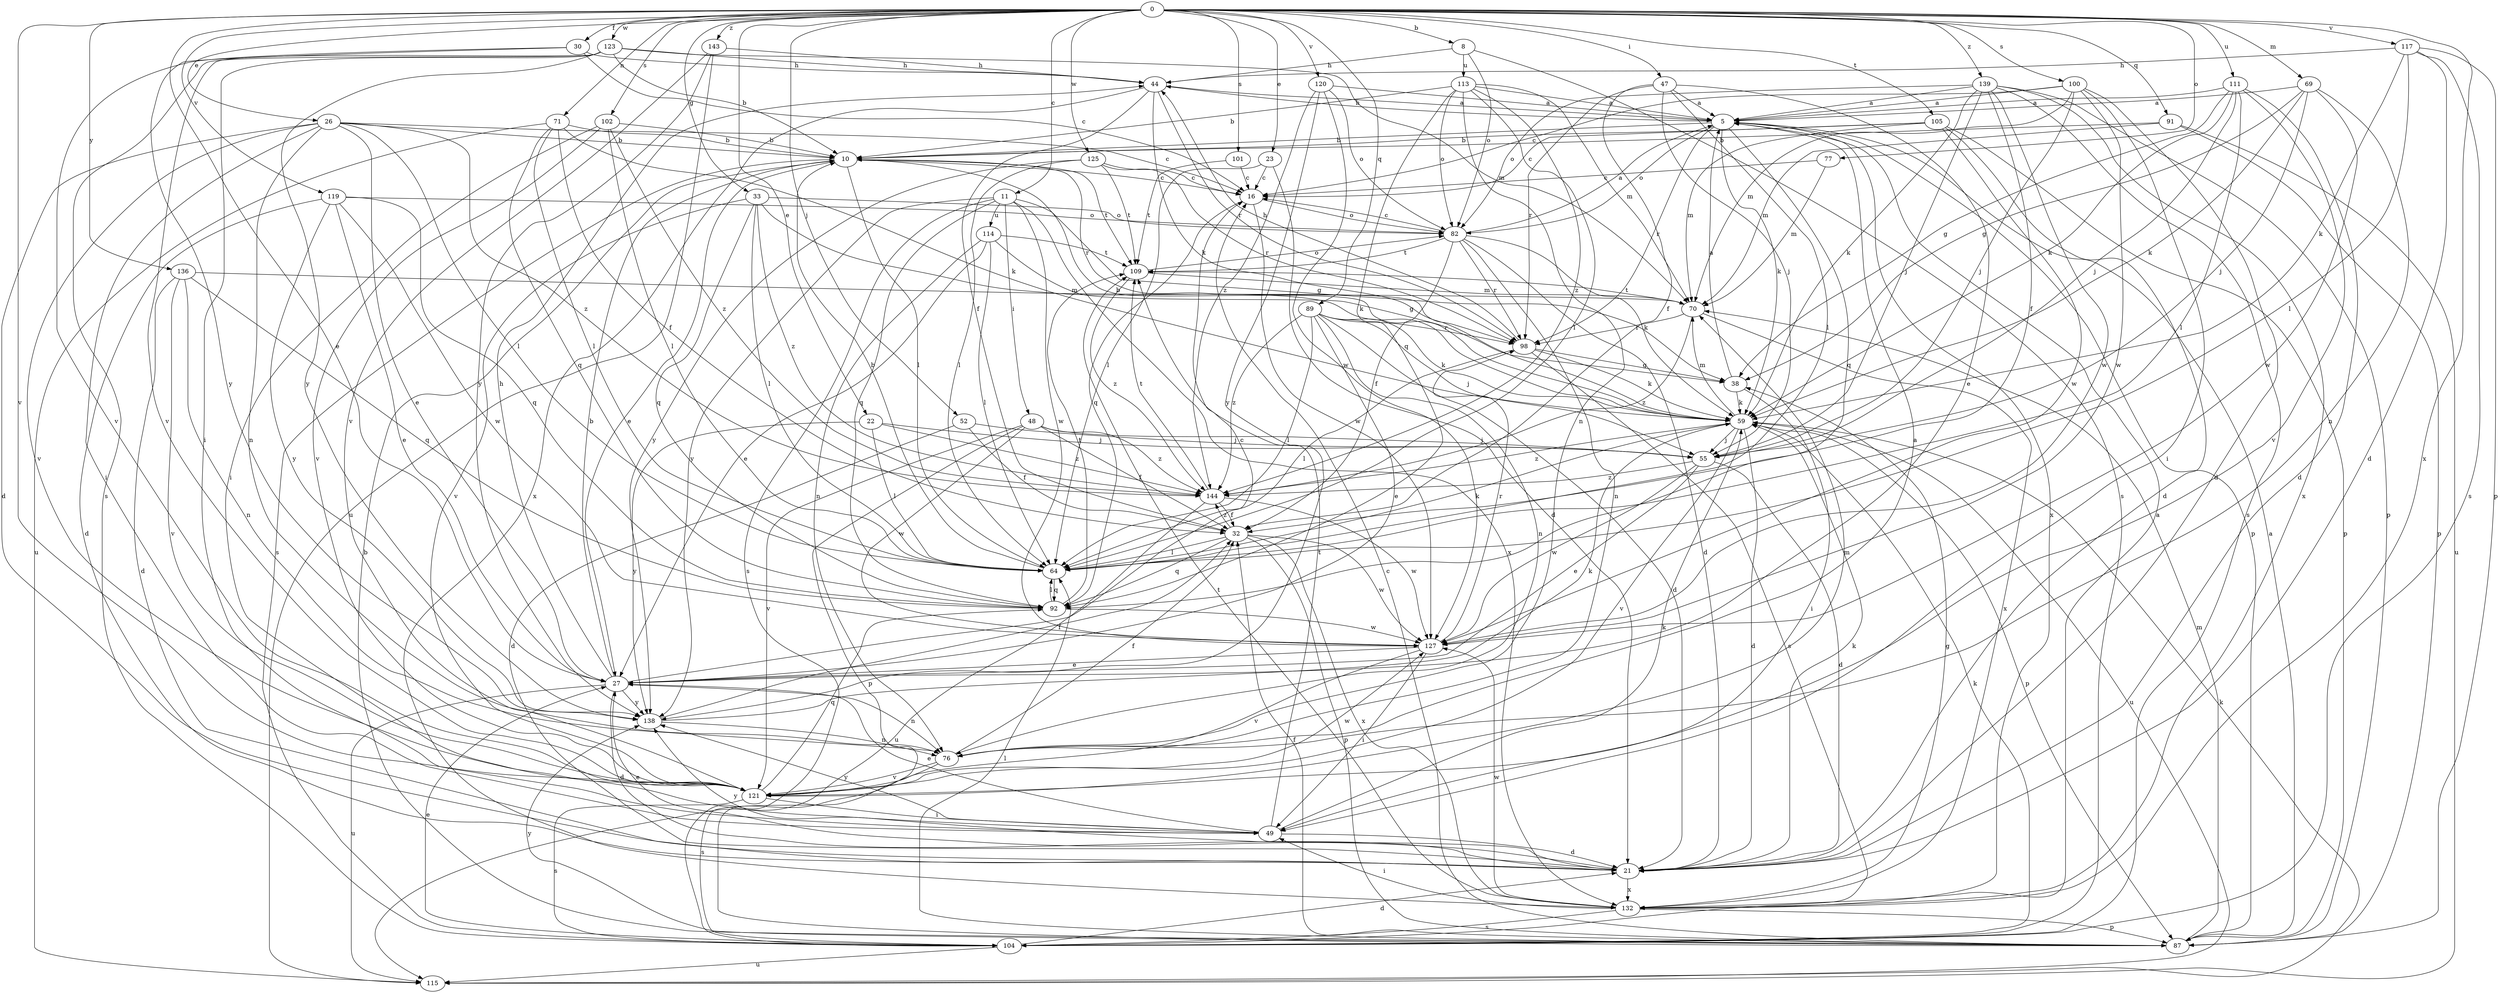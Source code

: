 strict digraph  {
0;
5;
8;
10;
11;
16;
21;
22;
23;
26;
27;
30;
32;
33;
38;
44;
47;
48;
49;
52;
55;
59;
64;
69;
70;
71;
76;
77;
82;
87;
89;
91;
92;
98;
100;
101;
102;
104;
105;
109;
111;
113;
114;
115;
117;
119;
120;
121;
123;
125;
127;
132;
136;
138;
139;
143;
144;
0 -> 8  [label=b];
0 -> 11  [label=c];
0 -> 22  [label=e];
0 -> 23  [label=e];
0 -> 26  [label=e];
0 -> 27  [label=e];
0 -> 30  [label=f];
0 -> 33  [label=g];
0 -> 47  [label=i];
0 -> 52  [label=j];
0 -> 69  [label=m];
0 -> 71  [label=n];
0 -> 77  [label=o];
0 -> 89  [label=q];
0 -> 91  [label=q];
0 -> 100  [label=s];
0 -> 101  [label=s];
0 -> 102  [label=s];
0 -> 105  [label=t];
0 -> 111  [label=u];
0 -> 117  [label=v];
0 -> 119  [label=v];
0 -> 120  [label=v];
0 -> 121  [label=v];
0 -> 123  [label=w];
0 -> 125  [label=w];
0 -> 132  [label=x];
0 -> 136  [label=y];
0 -> 139  [label=z];
0 -> 143  [label=z];
5 -> 10  [label=b];
5 -> 44  [label=h];
5 -> 59  [label=k];
5 -> 82  [label=o];
5 -> 87  [label=p];
5 -> 92  [label=q];
5 -> 98  [label=r];
5 -> 132  [label=x];
8 -> 44  [label=h];
8 -> 82  [label=o];
8 -> 104  [label=s];
8 -> 113  [label=u];
10 -> 16  [label=c];
10 -> 27  [label=e];
10 -> 64  [label=l];
10 -> 98  [label=r];
10 -> 104  [label=s];
10 -> 109  [label=t];
11 -> 38  [label=g];
11 -> 48  [label=i];
11 -> 92  [label=q];
11 -> 104  [label=s];
11 -> 114  [label=u];
11 -> 127  [label=w];
11 -> 132  [label=x];
11 -> 138  [label=y];
16 -> 82  [label=o];
16 -> 92  [label=q];
16 -> 127  [label=w];
21 -> 27  [label=e];
21 -> 59  [label=k];
21 -> 132  [label=x];
21 -> 138  [label=y];
22 -> 55  [label=j];
22 -> 64  [label=l];
22 -> 138  [label=y];
22 -> 144  [label=z];
23 -> 16  [label=c];
23 -> 21  [label=d];
23 -> 64  [label=l];
26 -> 10  [label=b];
26 -> 16  [label=c];
26 -> 21  [label=d];
26 -> 27  [label=e];
26 -> 49  [label=i];
26 -> 64  [label=l];
26 -> 76  [label=n];
26 -> 121  [label=v];
26 -> 144  [label=z];
27 -> 10  [label=b];
27 -> 16  [label=c];
27 -> 21  [label=d];
27 -> 44  [label=h];
27 -> 76  [label=n];
27 -> 115  [label=u];
27 -> 138  [label=y];
30 -> 16  [label=c];
30 -> 44  [label=h];
30 -> 121  [label=v];
30 -> 138  [label=y];
32 -> 64  [label=l];
32 -> 87  [label=p];
32 -> 92  [label=q];
32 -> 127  [label=w];
32 -> 132  [label=x];
32 -> 144  [label=z];
33 -> 59  [label=k];
33 -> 64  [label=l];
33 -> 82  [label=o];
33 -> 92  [label=q];
33 -> 121  [label=v];
33 -> 144  [label=z];
38 -> 5  [label=a];
38 -> 49  [label=i];
38 -> 59  [label=k];
44 -> 5  [label=a];
44 -> 32  [label=f];
44 -> 59  [label=k];
44 -> 98  [label=r];
44 -> 132  [label=x];
47 -> 5  [label=a];
47 -> 27  [label=e];
47 -> 32  [label=f];
47 -> 55  [label=j];
47 -> 64  [label=l];
47 -> 98  [label=r];
48 -> 32  [label=f];
48 -> 55  [label=j];
48 -> 87  [label=p];
48 -> 121  [label=v];
48 -> 127  [label=w];
48 -> 144  [label=z];
49 -> 21  [label=d];
49 -> 27  [label=e];
49 -> 59  [label=k];
49 -> 109  [label=t];
49 -> 138  [label=y];
52 -> 21  [label=d];
52 -> 32  [label=f];
52 -> 55  [label=j];
55 -> 21  [label=d];
55 -> 27  [label=e];
55 -> 127  [label=w];
55 -> 144  [label=z];
59 -> 10  [label=b];
59 -> 21  [label=d];
59 -> 55  [label=j];
59 -> 70  [label=m];
59 -> 87  [label=p];
59 -> 115  [label=u];
59 -> 121  [label=v];
59 -> 144  [label=z];
64 -> 10  [label=b];
64 -> 59  [label=k];
64 -> 92  [label=q];
69 -> 5  [label=a];
69 -> 38  [label=g];
69 -> 55  [label=j];
69 -> 59  [label=k];
69 -> 76  [label=n];
69 -> 127  [label=w];
70 -> 98  [label=r];
70 -> 109  [label=t];
70 -> 132  [label=x];
70 -> 144  [label=z];
71 -> 10  [label=b];
71 -> 32  [label=f];
71 -> 59  [label=k];
71 -> 64  [label=l];
71 -> 92  [label=q];
71 -> 115  [label=u];
76 -> 5  [label=a];
76 -> 32  [label=f];
76 -> 104  [label=s];
76 -> 121  [label=v];
77 -> 16  [label=c];
77 -> 70  [label=m];
82 -> 5  [label=a];
82 -> 16  [label=c];
82 -> 21  [label=d];
82 -> 32  [label=f];
82 -> 59  [label=k];
82 -> 76  [label=n];
82 -> 98  [label=r];
82 -> 109  [label=t];
87 -> 5  [label=a];
87 -> 10  [label=b];
87 -> 16  [label=c];
87 -> 32  [label=f];
87 -> 64  [label=l];
87 -> 70  [label=m];
87 -> 138  [label=y];
89 -> 21  [label=d];
89 -> 27  [label=e];
89 -> 55  [label=j];
89 -> 59  [label=k];
89 -> 64  [label=l];
89 -> 76  [label=n];
89 -> 98  [label=r];
89 -> 144  [label=z];
91 -> 10  [label=b];
91 -> 70  [label=m];
91 -> 87  [label=p];
91 -> 115  [label=u];
92 -> 64  [label=l];
92 -> 109  [label=t];
92 -> 127  [label=w];
98 -> 38  [label=g];
98 -> 44  [label=h];
98 -> 59  [label=k];
98 -> 64  [label=l];
98 -> 104  [label=s];
100 -> 5  [label=a];
100 -> 16  [label=c];
100 -> 21  [label=d];
100 -> 49  [label=i];
100 -> 55  [label=j];
100 -> 70  [label=m];
100 -> 127  [label=w];
101 -> 16  [label=c];
101 -> 109  [label=t];
102 -> 10  [label=b];
102 -> 49  [label=i];
102 -> 64  [label=l];
102 -> 121  [label=v];
102 -> 144  [label=z];
104 -> 21  [label=d];
104 -> 27  [label=e];
104 -> 59  [label=k];
104 -> 115  [label=u];
105 -> 10  [label=b];
105 -> 16  [label=c];
105 -> 21  [label=d];
105 -> 70  [label=m];
105 -> 87  [label=p];
105 -> 127  [label=w];
109 -> 70  [label=m];
109 -> 82  [label=o];
109 -> 144  [label=z];
111 -> 5  [label=a];
111 -> 21  [label=d];
111 -> 38  [label=g];
111 -> 55  [label=j];
111 -> 59  [label=k];
111 -> 64  [label=l];
111 -> 121  [label=v];
113 -> 5  [label=a];
113 -> 10  [label=b];
113 -> 64  [label=l];
113 -> 70  [label=m];
113 -> 76  [label=n];
113 -> 82  [label=o];
113 -> 92  [label=q];
113 -> 144  [label=z];
114 -> 27  [label=e];
114 -> 38  [label=g];
114 -> 64  [label=l];
114 -> 76  [label=n];
114 -> 109  [label=t];
115 -> 59  [label=k];
117 -> 21  [label=d];
117 -> 44  [label=h];
117 -> 59  [label=k];
117 -> 64  [label=l];
117 -> 87  [label=p];
117 -> 104  [label=s];
119 -> 21  [label=d];
119 -> 27  [label=e];
119 -> 82  [label=o];
119 -> 92  [label=q];
119 -> 127  [label=w];
119 -> 138  [label=y];
120 -> 5  [label=a];
120 -> 82  [label=o];
120 -> 127  [label=w];
120 -> 138  [label=y];
120 -> 144  [label=z];
121 -> 49  [label=i];
121 -> 70  [label=m];
121 -> 92  [label=q];
121 -> 104  [label=s];
121 -> 127  [label=w];
123 -> 10  [label=b];
123 -> 44  [label=h];
123 -> 49  [label=i];
123 -> 70  [label=m];
123 -> 104  [label=s];
123 -> 121  [label=v];
123 -> 138  [label=y];
125 -> 16  [label=c];
125 -> 64  [label=l];
125 -> 98  [label=r];
125 -> 109  [label=t];
125 -> 138  [label=y];
127 -> 27  [label=e];
127 -> 49  [label=i];
127 -> 98  [label=r];
127 -> 121  [label=v];
132 -> 5  [label=a];
132 -> 38  [label=g];
132 -> 49  [label=i];
132 -> 87  [label=p];
132 -> 104  [label=s];
132 -> 109  [label=t];
132 -> 127  [label=w];
136 -> 21  [label=d];
136 -> 70  [label=m];
136 -> 76  [label=n];
136 -> 92  [label=q];
136 -> 121  [label=v];
138 -> 32  [label=f];
138 -> 59  [label=k];
138 -> 76  [label=n];
139 -> 5  [label=a];
139 -> 32  [label=f];
139 -> 55  [label=j];
139 -> 59  [label=k];
139 -> 82  [label=o];
139 -> 87  [label=p];
139 -> 104  [label=s];
139 -> 127  [label=w];
139 -> 132  [label=x];
143 -> 44  [label=h];
143 -> 115  [label=u];
143 -> 121  [label=v];
143 -> 138  [label=y];
144 -> 32  [label=f];
144 -> 109  [label=t];
144 -> 115  [label=u];
144 -> 127  [label=w];
}
